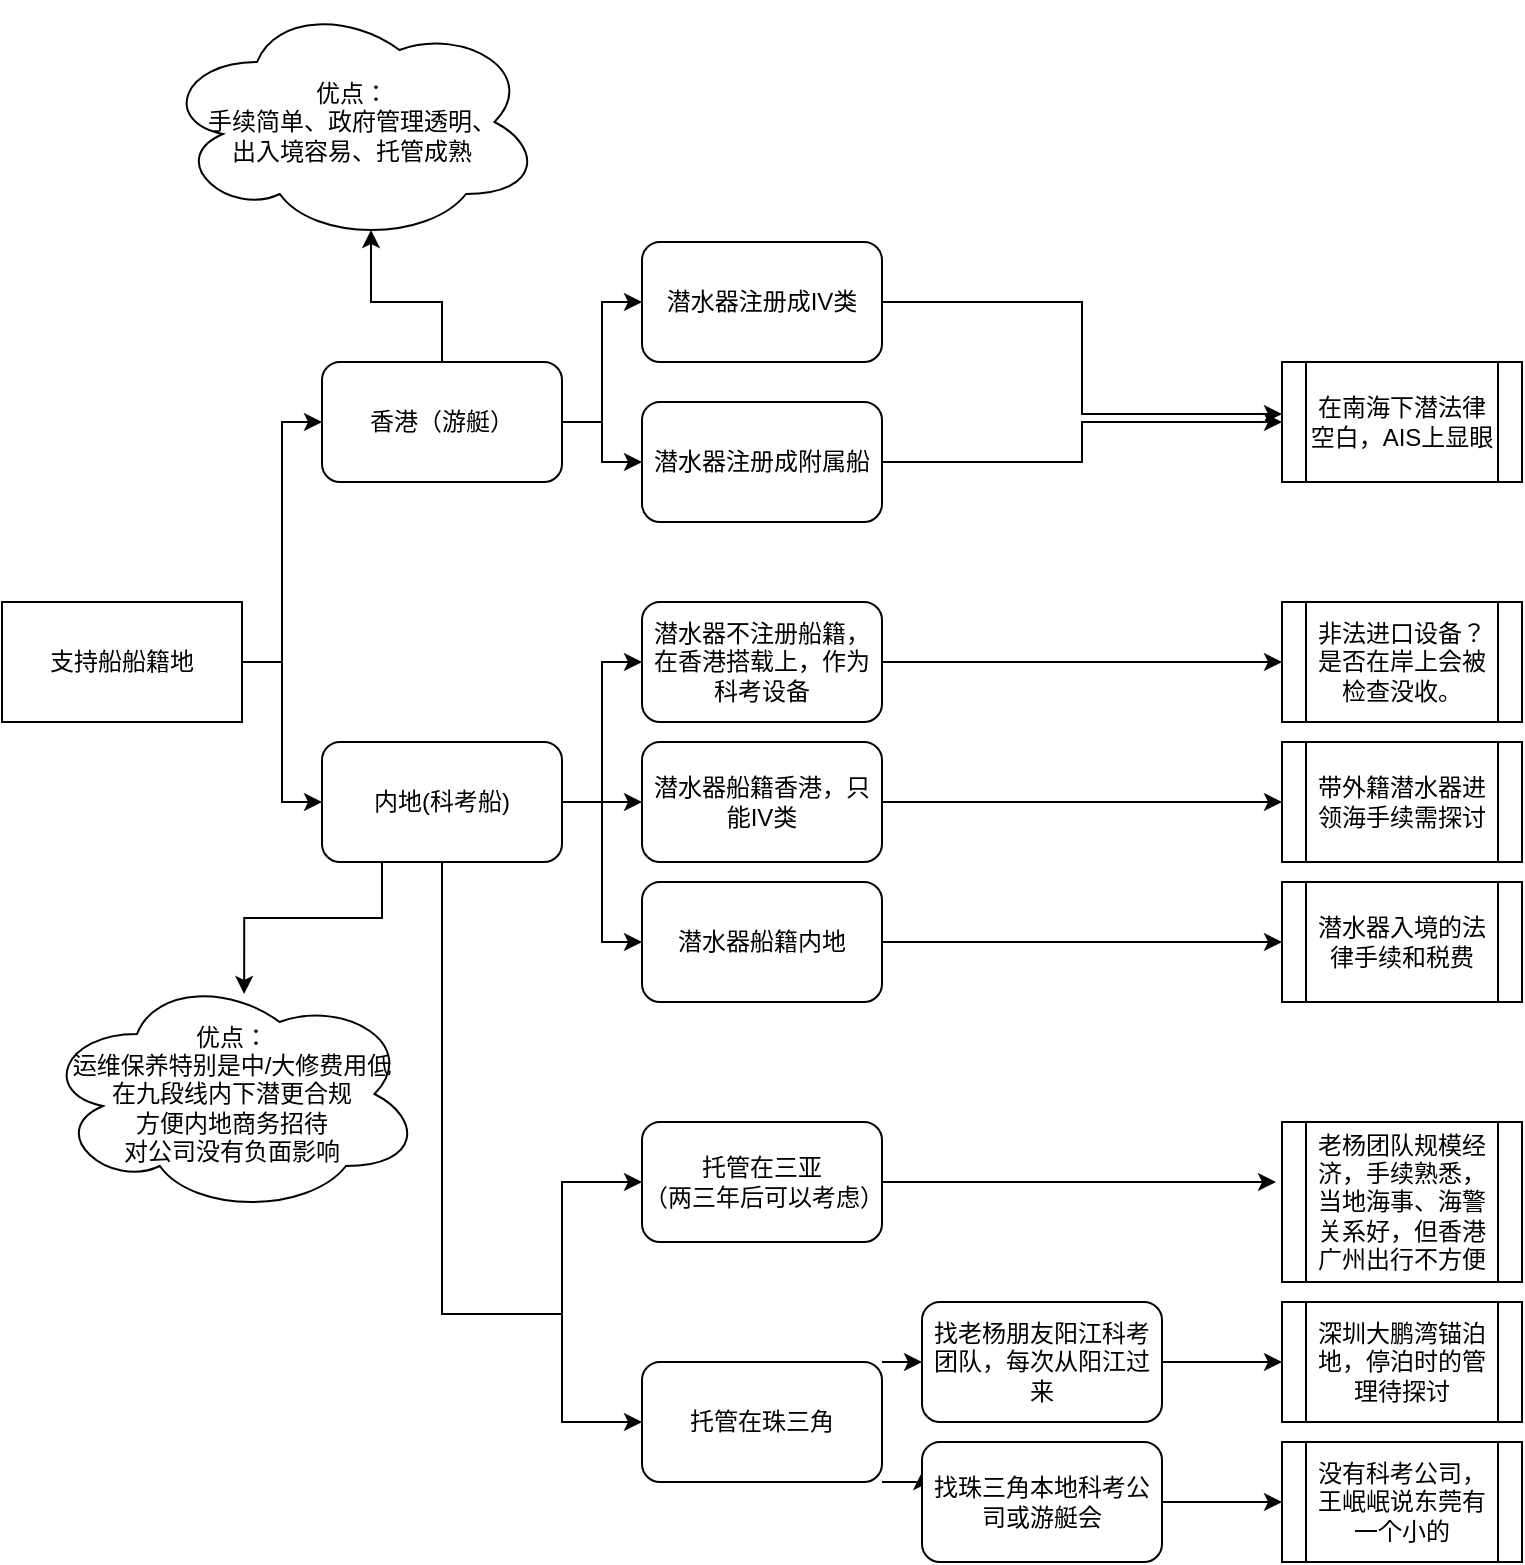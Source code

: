 <mxfile version="22.1.11" type="github">
  <diagram name="第 1 页" id="tAkSXGFJ9aGwxHN90IYv">
    <mxGraphModel dx="1379" dy="796" grid="1" gridSize="10" guides="1" tooltips="1" connect="1" arrows="1" fold="1" page="1" pageScale="1" pageWidth="827" pageHeight="1169" math="0" shadow="0">
      <root>
        <mxCell id="0" />
        <mxCell id="1" parent="0" />
        <mxCell id="bbb0xuv7O0a4QDUGZQx4-8" style="edgeStyle=orthogonalEdgeStyle;rounded=0;orthogonalLoop=1;jettySize=auto;html=1;exitX=1;exitY=0.5;exitDx=0;exitDy=0;entryX=0;entryY=0.5;entryDx=0;entryDy=0;" parent="1" source="bbb0xuv7O0a4QDUGZQx4-1" target="bbb0xuv7O0a4QDUGZQx4-2" edge="1">
          <mxGeometry relative="1" as="geometry" />
        </mxCell>
        <mxCell id="bbb0xuv7O0a4QDUGZQx4-9" style="edgeStyle=orthogonalEdgeStyle;rounded=0;orthogonalLoop=1;jettySize=auto;html=1;exitX=1;exitY=0.5;exitDx=0;exitDy=0;entryX=0;entryY=0.5;entryDx=0;entryDy=0;" parent="1" source="bbb0xuv7O0a4QDUGZQx4-1" target="bbb0xuv7O0a4QDUGZQx4-3" edge="1">
          <mxGeometry relative="1" as="geometry" />
        </mxCell>
        <mxCell id="bbb0xuv7O0a4QDUGZQx4-1" value="支持船船籍地" style="rounded=0;whiteSpace=wrap;html=1;" parent="1" vertex="1">
          <mxGeometry x="10" y="314" width="120" height="60" as="geometry" />
        </mxCell>
        <mxCell id="bbb0xuv7O0a4QDUGZQx4-31" style="edgeStyle=orthogonalEdgeStyle;rounded=0;orthogonalLoop=1;jettySize=auto;html=1;exitX=1;exitY=0.5;exitDx=0;exitDy=0;entryX=0;entryY=0.5;entryDx=0;entryDy=0;" parent="1" source="bbb0xuv7O0a4QDUGZQx4-2" target="bbb0xuv7O0a4QDUGZQx4-23" edge="1">
          <mxGeometry relative="1" as="geometry" />
        </mxCell>
        <mxCell id="bbb0xuv7O0a4QDUGZQx4-32" style="edgeStyle=orthogonalEdgeStyle;rounded=0;orthogonalLoop=1;jettySize=auto;html=1;exitX=1;exitY=0.5;exitDx=0;exitDy=0;entryX=0;entryY=0.5;entryDx=0;entryDy=0;" parent="1" source="bbb0xuv7O0a4QDUGZQx4-2" target="bbb0xuv7O0a4QDUGZQx4-24" edge="1">
          <mxGeometry relative="1" as="geometry" />
        </mxCell>
        <mxCell id="bbb0xuv7O0a4QDUGZQx4-2" value="香港（游艇）" style="rounded=1;whiteSpace=wrap;html=1;" parent="1" vertex="1">
          <mxGeometry x="170" y="194" width="120" height="60" as="geometry" />
        </mxCell>
        <mxCell id="bbb0xuv7O0a4QDUGZQx4-6" style="edgeStyle=orthogonalEdgeStyle;rounded=0;orthogonalLoop=1;jettySize=auto;html=1;exitX=1;exitY=0.5;exitDx=0;exitDy=0;entryX=0;entryY=0.5;entryDx=0;entryDy=0;" parent="1" source="bbb0xuv7O0a4QDUGZQx4-3" target="bbb0xuv7O0a4QDUGZQx4-4" edge="1">
          <mxGeometry relative="1" as="geometry" />
        </mxCell>
        <mxCell id="bbb0xuv7O0a4QDUGZQx4-7" style="edgeStyle=orthogonalEdgeStyle;rounded=0;orthogonalLoop=1;jettySize=auto;html=1;exitX=1;exitY=0.5;exitDx=0;exitDy=0;entryX=0;entryY=0.5;entryDx=0;entryDy=0;" parent="1" source="bbb0xuv7O0a4QDUGZQx4-3" target="bbb0xuv7O0a4QDUGZQx4-5" edge="1">
          <mxGeometry relative="1" as="geometry" />
        </mxCell>
        <mxCell id="bbb0xuv7O0a4QDUGZQx4-20" style="edgeStyle=orthogonalEdgeStyle;rounded=0;orthogonalLoop=1;jettySize=auto;html=1;exitX=0.5;exitY=1;exitDx=0;exitDy=0;entryX=0;entryY=0.5;entryDx=0;entryDy=0;" parent="1" source="bbb0xuv7O0a4QDUGZQx4-3" target="bbb0xuv7O0a4QDUGZQx4-17" edge="1">
          <mxGeometry relative="1" as="geometry">
            <Array as="points">
              <mxPoint x="230" y="670" />
              <mxPoint x="290" y="670" />
              <mxPoint x="290" y="604" />
            </Array>
          </mxGeometry>
        </mxCell>
        <mxCell id="bbb0xuv7O0a4QDUGZQx4-21" style="edgeStyle=orthogonalEdgeStyle;rounded=0;orthogonalLoop=1;jettySize=auto;html=1;exitX=0.5;exitY=1;exitDx=0;exitDy=0;entryX=0;entryY=0.5;entryDx=0;entryDy=0;" parent="1" source="bbb0xuv7O0a4QDUGZQx4-3" target="bbb0xuv7O0a4QDUGZQx4-18" edge="1">
          <mxGeometry relative="1" as="geometry">
            <Array as="points">
              <mxPoint x="230" y="670" />
              <mxPoint x="290" y="670" />
              <mxPoint x="290" y="724" />
            </Array>
          </mxGeometry>
        </mxCell>
        <mxCell id="bbb0xuv7O0a4QDUGZQx4-27" style="edgeStyle=orthogonalEdgeStyle;rounded=0;orthogonalLoop=1;jettySize=auto;html=1;exitX=1;exitY=0.5;exitDx=0;exitDy=0;entryX=0;entryY=0.5;entryDx=0;entryDy=0;" parent="1" source="bbb0xuv7O0a4QDUGZQx4-3" target="bbb0xuv7O0a4QDUGZQx4-25" edge="1">
          <mxGeometry relative="1" as="geometry" />
        </mxCell>
        <mxCell id="bbb0xuv7O0a4QDUGZQx4-3" value="内地(科考船)" style="rounded=1;whiteSpace=wrap;html=1;" parent="1" vertex="1">
          <mxGeometry x="170" y="384" width="120" height="60" as="geometry" />
        </mxCell>
        <mxCell id="FA90OndIv8zv3o0rr0Xi-13" style="edgeStyle=orthogonalEdgeStyle;rounded=0;orthogonalLoop=1;jettySize=auto;html=1;exitX=1;exitY=0.5;exitDx=0;exitDy=0;entryX=0;entryY=0.5;entryDx=0;entryDy=0;" edge="1" parent="1" source="bbb0xuv7O0a4QDUGZQx4-4" target="bbb0xuv7O0a4QDUGZQx4-13">
          <mxGeometry relative="1" as="geometry" />
        </mxCell>
        <mxCell id="bbb0xuv7O0a4QDUGZQx4-4" value="潜水器不注册船籍，在香港搭载上，作为科考设备" style="rounded=1;whiteSpace=wrap;html=1;" parent="1" vertex="1">
          <mxGeometry x="330" y="314" width="120" height="60" as="geometry" />
        </mxCell>
        <mxCell id="FA90OndIv8zv3o0rr0Xi-11" style="edgeStyle=orthogonalEdgeStyle;rounded=0;orthogonalLoop=1;jettySize=auto;html=1;exitX=1;exitY=0.5;exitDx=0;exitDy=0;" edge="1" parent="1" source="bbb0xuv7O0a4QDUGZQx4-5" target="bbb0xuv7O0a4QDUGZQx4-14">
          <mxGeometry relative="1" as="geometry" />
        </mxCell>
        <mxCell id="bbb0xuv7O0a4QDUGZQx4-5" value="潜水器船籍内地" style="rounded=1;whiteSpace=wrap;html=1;" parent="1" vertex="1">
          <mxGeometry x="330" y="454" width="120" height="60" as="geometry" />
        </mxCell>
        <mxCell id="bbb0xuv7O0a4QDUGZQx4-12" value="在南海下潜法律空白，AIS上显眼" style="shape=process;whiteSpace=wrap;html=1;backgroundOutline=1;" parent="1" vertex="1">
          <mxGeometry x="650" y="194" width="120" height="60" as="geometry" />
        </mxCell>
        <mxCell id="bbb0xuv7O0a4QDUGZQx4-13" value="非法进口设备？是否在岸上会被检查没收。" style="shape=process;whiteSpace=wrap;html=1;backgroundOutline=1;" parent="1" vertex="1">
          <mxGeometry x="650" y="314" width="120" height="60" as="geometry" />
        </mxCell>
        <mxCell id="bbb0xuv7O0a4QDUGZQx4-14" value="潜水器入境的法律手续和税费" style="shape=process;whiteSpace=wrap;html=1;backgroundOutline=1;" parent="1" vertex="1">
          <mxGeometry x="650" y="454" width="120" height="60" as="geometry" />
        </mxCell>
        <mxCell id="bbb0xuv7O0a4QDUGZQx4-17" value="托管在三亚&lt;br&gt;（两三年后可以考虑）" style="rounded=1;whiteSpace=wrap;html=1;" parent="1" vertex="1">
          <mxGeometry x="330" y="574" width="120" height="60" as="geometry" />
        </mxCell>
        <mxCell id="FA90OndIv8zv3o0rr0Xi-6" style="edgeStyle=orthogonalEdgeStyle;rounded=0;orthogonalLoop=1;jettySize=auto;html=1;exitX=1;exitY=0;exitDx=0;exitDy=0;entryX=0;entryY=0.5;entryDx=0;entryDy=0;" edge="1" parent="1" source="bbb0xuv7O0a4QDUGZQx4-18" target="bbb0xuv7O0a4QDUGZQx4-28">
          <mxGeometry relative="1" as="geometry" />
        </mxCell>
        <mxCell id="FA90OndIv8zv3o0rr0Xi-7" style="edgeStyle=orthogonalEdgeStyle;rounded=0;orthogonalLoop=1;jettySize=auto;html=1;exitX=1;exitY=1;exitDx=0;exitDy=0;entryX=0;entryY=0.25;entryDx=0;entryDy=0;" edge="1" parent="1" source="bbb0xuv7O0a4QDUGZQx4-18" target="bbb0xuv7O0a4QDUGZQx4-29">
          <mxGeometry relative="1" as="geometry" />
        </mxCell>
        <mxCell id="bbb0xuv7O0a4QDUGZQx4-18" value="托管在珠三角" style="rounded=1;whiteSpace=wrap;html=1;" parent="1" vertex="1">
          <mxGeometry x="330" y="694" width="120" height="60" as="geometry" />
        </mxCell>
        <mxCell id="bbb0xuv7O0a4QDUGZQx4-19" value="老杨团队规模经济，手续熟悉，当地海事、海警关系好，但香港广州出行不方便" style="shape=process;whiteSpace=wrap;html=1;backgroundOutline=1;" parent="1" vertex="1">
          <mxGeometry x="650" y="574" width="120" height="80" as="geometry" />
        </mxCell>
        <mxCell id="bbb0xuv7O0a4QDUGZQx4-22" value="深圳大鹏湾锚泊地，停泊时的管理待探讨" style="shape=process;whiteSpace=wrap;html=1;backgroundOutline=1;" parent="1" vertex="1">
          <mxGeometry x="650" y="664" width="120" height="60" as="geometry" />
        </mxCell>
        <mxCell id="FA90OndIv8zv3o0rr0Xi-15" style="edgeStyle=orthogonalEdgeStyle;rounded=0;orthogonalLoop=1;jettySize=auto;html=1;exitX=1;exitY=0.5;exitDx=0;exitDy=0;" edge="1" parent="1" source="bbb0xuv7O0a4QDUGZQx4-23">
          <mxGeometry relative="1" as="geometry">
            <mxPoint x="650" y="220" as="targetPoint" />
            <Array as="points">
              <mxPoint x="550" y="164" />
              <mxPoint x="550" y="220" />
            </Array>
          </mxGeometry>
        </mxCell>
        <mxCell id="bbb0xuv7O0a4QDUGZQx4-23" value="潜水器注册成IV类" style="rounded=1;whiteSpace=wrap;html=1;" parent="1" vertex="1">
          <mxGeometry x="330" y="134" width="120" height="60" as="geometry" />
        </mxCell>
        <mxCell id="FA90OndIv8zv3o0rr0Xi-14" style="edgeStyle=orthogonalEdgeStyle;rounded=0;orthogonalLoop=1;jettySize=auto;html=1;exitX=1;exitY=0.5;exitDx=0;exitDy=0;entryX=0;entryY=0.5;entryDx=0;entryDy=0;" edge="1" parent="1" source="bbb0xuv7O0a4QDUGZQx4-24" target="bbb0xuv7O0a4QDUGZQx4-12">
          <mxGeometry relative="1" as="geometry" />
        </mxCell>
        <mxCell id="bbb0xuv7O0a4QDUGZQx4-24" value="潜水器注册成附属船" style="rounded=1;whiteSpace=wrap;html=1;" parent="1" vertex="1">
          <mxGeometry x="330" y="214" width="120" height="60" as="geometry" />
        </mxCell>
        <mxCell id="FA90OndIv8zv3o0rr0Xi-12" style="edgeStyle=orthogonalEdgeStyle;rounded=0;orthogonalLoop=1;jettySize=auto;html=1;exitX=1;exitY=0.5;exitDx=0;exitDy=0;entryX=0;entryY=0.5;entryDx=0;entryDy=0;" edge="1" parent="1" source="bbb0xuv7O0a4QDUGZQx4-25" target="bbb0xuv7O0a4QDUGZQx4-26">
          <mxGeometry relative="1" as="geometry" />
        </mxCell>
        <mxCell id="bbb0xuv7O0a4QDUGZQx4-25" value="潜水器船籍香港，只能IV类" style="rounded=1;whiteSpace=wrap;html=1;" parent="1" vertex="1">
          <mxGeometry x="330" y="384" width="120" height="60" as="geometry" />
        </mxCell>
        <mxCell id="bbb0xuv7O0a4QDUGZQx4-26" value="带外籍潜水器进领海手续需探讨" style="shape=process;whiteSpace=wrap;html=1;backgroundOutline=1;" parent="1" vertex="1">
          <mxGeometry x="650" y="384" width="120" height="60" as="geometry" />
        </mxCell>
        <mxCell id="FA90OndIv8zv3o0rr0Xi-8" style="edgeStyle=orthogonalEdgeStyle;rounded=0;orthogonalLoop=1;jettySize=auto;html=1;exitX=1;exitY=0.5;exitDx=0;exitDy=0;entryX=0;entryY=0.5;entryDx=0;entryDy=0;" edge="1" parent="1" source="bbb0xuv7O0a4QDUGZQx4-28" target="bbb0xuv7O0a4QDUGZQx4-22">
          <mxGeometry relative="1" as="geometry" />
        </mxCell>
        <mxCell id="bbb0xuv7O0a4QDUGZQx4-28" value="找老杨朋友阳江科考团队，每次从阳江过来" style="rounded=1;whiteSpace=wrap;html=1;" parent="1" vertex="1">
          <mxGeometry x="470" y="664" width="120" height="60" as="geometry" />
        </mxCell>
        <mxCell id="FA90OndIv8zv3o0rr0Xi-9" style="edgeStyle=orthogonalEdgeStyle;rounded=0;orthogonalLoop=1;jettySize=auto;html=1;exitX=1;exitY=0.5;exitDx=0;exitDy=0;entryX=0;entryY=0.5;entryDx=0;entryDy=0;" edge="1" parent="1" source="bbb0xuv7O0a4QDUGZQx4-29" target="FA90OndIv8zv3o0rr0Xi-1">
          <mxGeometry relative="1" as="geometry" />
        </mxCell>
        <mxCell id="bbb0xuv7O0a4QDUGZQx4-29" value="找珠三角本地科考公司或游艇会" style="rounded=1;whiteSpace=wrap;html=1;" parent="1" vertex="1">
          <mxGeometry x="470" y="734" width="120" height="60" as="geometry" />
        </mxCell>
        <mxCell id="FA90OndIv8zv3o0rr0Xi-1" value="没有科考公司，王岷岷说东莞有一个小的" style="shape=process;whiteSpace=wrap;html=1;backgroundOutline=1;" vertex="1" parent="1">
          <mxGeometry x="650" y="734" width="120" height="60" as="geometry" />
        </mxCell>
        <mxCell id="FA90OndIv8zv3o0rr0Xi-2" value="优点：&lt;br&gt;手续简单、政府管理透明、&lt;br&gt;出入境容易、托管成熟" style="ellipse;shape=cloud;whiteSpace=wrap;html=1;" vertex="1" parent="1">
          <mxGeometry x="90" y="14" width="190" height="120" as="geometry" />
        </mxCell>
        <mxCell id="FA90OndIv8zv3o0rr0Xi-3" style="edgeStyle=orthogonalEdgeStyle;rounded=0;orthogonalLoop=1;jettySize=auto;html=1;exitX=0.5;exitY=0;exitDx=0;exitDy=0;entryX=0.55;entryY=0.95;entryDx=0;entryDy=0;entryPerimeter=0;" edge="1" parent="1" source="bbb0xuv7O0a4QDUGZQx4-2" target="FA90OndIv8zv3o0rr0Xi-2">
          <mxGeometry relative="1" as="geometry" />
        </mxCell>
        <mxCell id="FA90OndIv8zv3o0rr0Xi-4" value="优点：&lt;br&gt;运维保养特别是中/大修费用低&lt;br&gt;在九段线内下潜更合规&lt;br&gt;方便内地商务招待&lt;br&gt;对公司没有负面影响" style="ellipse;shape=cloud;whiteSpace=wrap;html=1;" vertex="1" parent="1">
          <mxGeometry x="30" y="500" width="190" height="120" as="geometry" />
        </mxCell>
        <mxCell id="FA90OndIv8zv3o0rr0Xi-5" style="edgeStyle=orthogonalEdgeStyle;rounded=0;orthogonalLoop=1;jettySize=auto;html=1;exitX=0.25;exitY=1;exitDx=0;exitDy=0;entryX=0.532;entryY=0.083;entryDx=0;entryDy=0;entryPerimeter=0;" edge="1" parent="1" source="bbb0xuv7O0a4QDUGZQx4-3" target="FA90OndIv8zv3o0rr0Xi-4">
          <mxGeometry relative="1" as="geometry" />
        </mxCell>
        <mxCell id="FA90OndIv8zv3o0rr0Xi-10" style="edgeStyle=orthogonalEdgeStyle;rounded=0;orthogonalLoop=1;jettySize=auto;html=1;exitX=1;exitY=0.5;exitDx=0;exitDy=0;entryX=-0.025;entryY=0.375;entryDx=0;entryDy=0;entryPerimeter=0;" edge="1" parent="1" source="bbb0xuv7O0a4QDUGZQx4-17" target="bbb0xuv7O0a4QDUGZQx4-19">
          <mxGeometry relative="1" as="geometry" />
        </mxCell>
      </root>
    </mxGraphModel>
  </diagram>
</mxfile>

